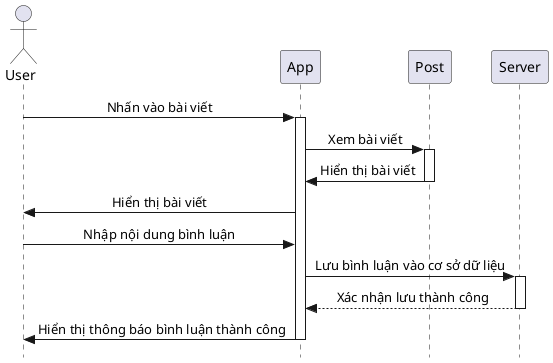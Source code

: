 @startuml
skinparam style strictuml
skinparam SequenceMessageAlignment center

actor User
participant App
participant Post
participant Server

User -> App: Nhấn vào bài viết
activate App
App -> Post: Xem bài viết
activate Post
Post -> App: Hiển thị bài viết
deactivate Post
App -> User: Hiển thị bài viết
User -> App: Nhập nội dung bình luận
App -> Server: Lưu bình luận vào cơ sở dữ liệu
activate Server
Server --> App: Xác nhận lưu thành công
deactivate Server
App -> User: Hiển thị thông báo bình luận thành công
deactivate App
@enduml
